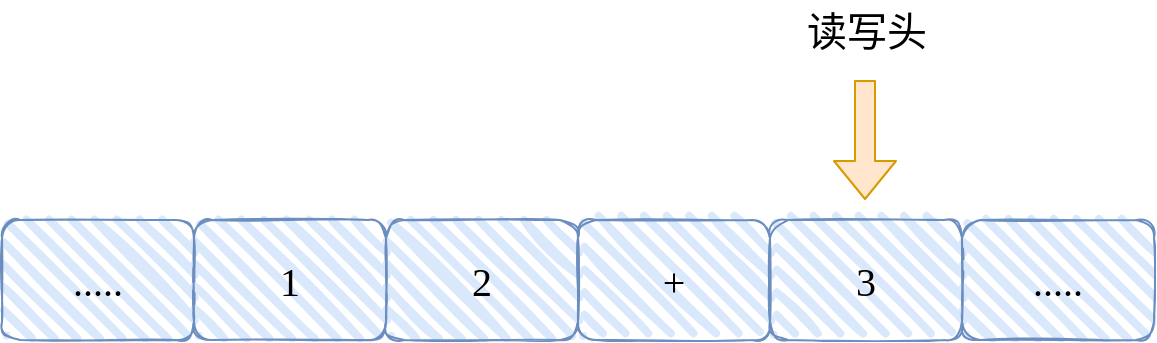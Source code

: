 <mxfile version="13.7.7" type="github">
  <diagram id="dRYUVDzbDnZrVVKXQe7n" name="第 1 页">
    <mxGraphModel dx="830" dy="565" grid="1" gridSize="10" guides="1" tooltips="1" connect="1" arrows="1" fold="1" page="1" pageScale="1" pageWidth="827" pageHeight="1169" math="0" shadow="0">
      <root>
        <mxCell id="0" />
        <mxCell id="1" parent="0" />
        <mxCell id="ekWBx2XH8jgDKDmoNhYF-6" value="" style="shape=flexArrow;endArrow=classic;html=1;fontFamily=Comic Sans MS;fontSize=20;fillColor=#ffe6cc;strokeColor=#d79b00;" parent="1" edge="1">
          <mxGeometry width="50" height="50" relative="1" as="geometry">
            <mxPoint x="701.5" y="200" as="sourcePoint" />
            <mxPoint x="701.5" y="260" as="targetPoint" />
          </mxGeometry>
        </mxCell>
        <mxCell id="ekWBx2XH8jgDKDmoNhYF-7" value="读写头" style="text;html=1;align=center;verticalAlign=middle;resizable=0;points=[];autosize=1;fontSize=20;fontFamily=Helvetica;sketch=0;" parent="1" vertex="1">
          <mxGeometry x="662" y="160" width="80" height="30" as="geometry" />
        </mxCell>
        <mxCell id="ekWBx2XH8jgDKDmoNhYF-1" value="....." style="rounded=1;whiteSpace=wrap;html=1;strokeWidth=1;fillWeight=4;hachureGap=8;hachureAngle=45;sketch=1;shadow=0;fillColor=#dae8fc;strokeColor=#6c8ebf;fontSize=20;fontFamily=Comic Sans MS;" parent="1" vertex="1">
          <mxGeometry x="270" y="270" width="96" height="60" as="geometry" />
        </mxCell>
        <mxCell id="ekWBx2XH8jgDKDmoNhYF-2" value="1" style="rounded=1;whiteSpace=wrap;html=1;strokeWidth=1;fillWeight=4;hachureGap=8;hachureAngle=45;sketch=1;shadow=0;fillColor=#dae8fc;strokeColor=#6c8ebf;fontSize=20;fontFamily=Comic Sans MS;" parent="1" vertex="1">
          <mxGeometry x="366" y="270" width="96" height="60" as="geometry" />
        </mxCell>
        <mxCell id="ekWBx2XH8jgDKDmoNhYF-3" value="2" style="rounded=1;whiteSpace=wrap;html=1;strokeWidth=1;fillWeight=4;hachureGap=8;hachureAngle=45;sketch=1;shadow=0;fillColor=#dae8fc;strokeColor=#6c8ebf;fontSize=20;fontFamily=Comic Sans MS;" parent="1" vertex="1">
          <mxGeometry x="462" y="270" width="96" height="60" as="geometry" />
        </mxCell>
        <mxCell id="ekWBx2XH8jgDKDmoNhYF-4" value="+" style="rounded=1;whiteSpace=wrap;html=1;strokeWidth=1;fillWeight=4;hachureGap=8;hachureAngle=45;sketch=1;shadow=0;fillColor=#dae8fc;strokeColor=#6c8ebf;fontSize=20;fontFamily=Comic Sans MS;" parent="1" vertex="1">
          <mxGeometry x="558" y="270" width="96" height="60" as="geometry" />
        </mxCell>
        <mxCell id="ekWBx2XH8jgDKDmoNhYF-5" value="3" style="rounded=1;whiteSpace=wrap;html=1;strokeWidth=1;fillWeight=4;hachureGap=8;hachureAngle=45;sketch=1;shadow=0;fillColor=#dae8fc;strokeColor=#6c8ebf;fontSize=20;fontFamily=Comic Sans MS;" parent="1" vertex="1">
          <mxGeometry x="654" y="270" width="96" height="60" as="geometry" />
        </mxCell>
        <mxCell id="5zogjoik2w1U0TEd_C_G-1" value="....." style="rounded=1;whiteSpace=wrap;html=1;strokeWidth=1;fillWeight=4;hachureGap=8;hachureAngle=45;sketch=1;shadow=0;fillColor=#dae8fc;strokeColor=#6c8ebf;fontSize=20;fontFamily=Comic Sans MS;" parent="1" vertex="1">
          <mxGeometry x="750" y="270" width="96" height="60" as="geometry" />
        </mxCell>
      </root>
    </mxGraphModel>
  </diagram>
</mxfile>
